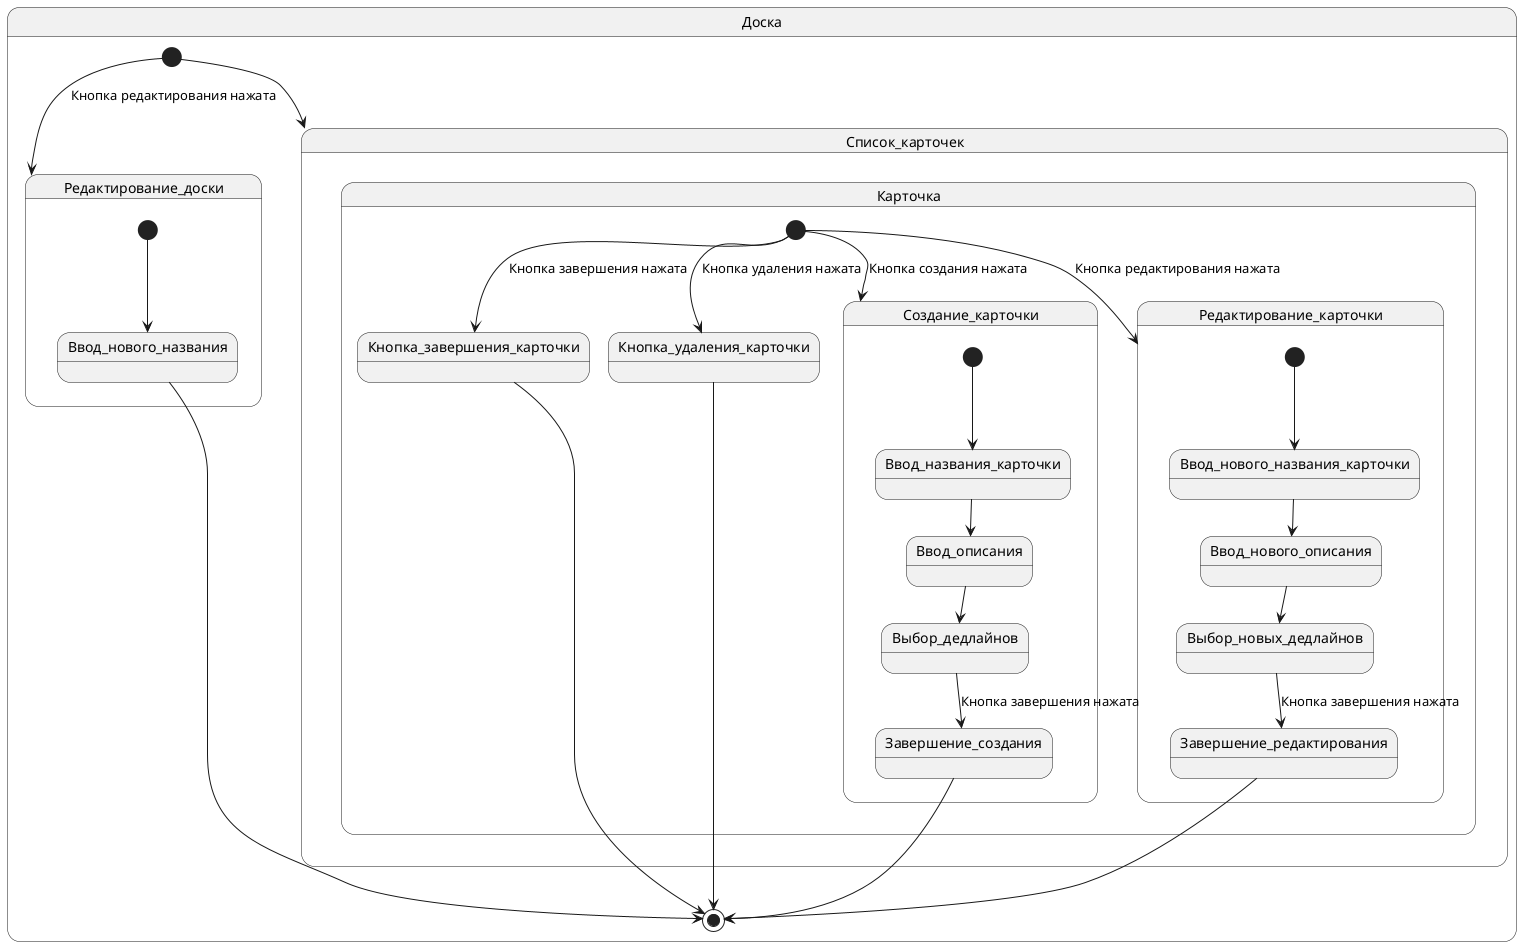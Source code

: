 @startuml
'https://plantuml.com/state-diagram

state Доска{
    [*] --> Редактирование_доски : Кнопка редактирования нажата
    [*] --> Список_карточек
    state Редактирование_доски{
        [*] --> Ввод_нового_названия
    }
    state Список_карточек{
        state Карточка{
            [*]-->Кнопка_завершения_карточки : Кнопка завершения нажата
            [*]-->Кнопка_удаления_карточки : Кнопка удаления нажата
            [*]-->Редактирование_карточки : Кнопка редактирования нажата
            [*] --> Создание_карточки : Кнопка создания нажата
            state Редактирование_карточки{
                [*] --> Ввод_нового_названия_карточки
                Ввод_нового_названия_карточки --> Ввод_нового_описания
                Ввод_нового_описания --> Выбор_новых_дедлайнов
                Выбор_новых_дедлайнов --> Завершение_редактирования : Кнопка завершения нажата
            }
            state Создание_карточки{
                            [*] --> Ввод_названия_карточки
                            Ввод_названия_карточки --> Ввод_описания
                            Ввод_описания --> Выбор_дедлайнов
                            Выбор_дедлайнов --> Завершение_создания : Кнопка завершения нажата
                        }
        }
    }
    Ввод_нового_названия --> [*]
    Кнопка_завершения_карточки --> [*]
    Кнопка_удаления_карточки --> [*]
    Завершение_редактирования --> [*]
    Завершение_создания --> [*]
}

@enduml